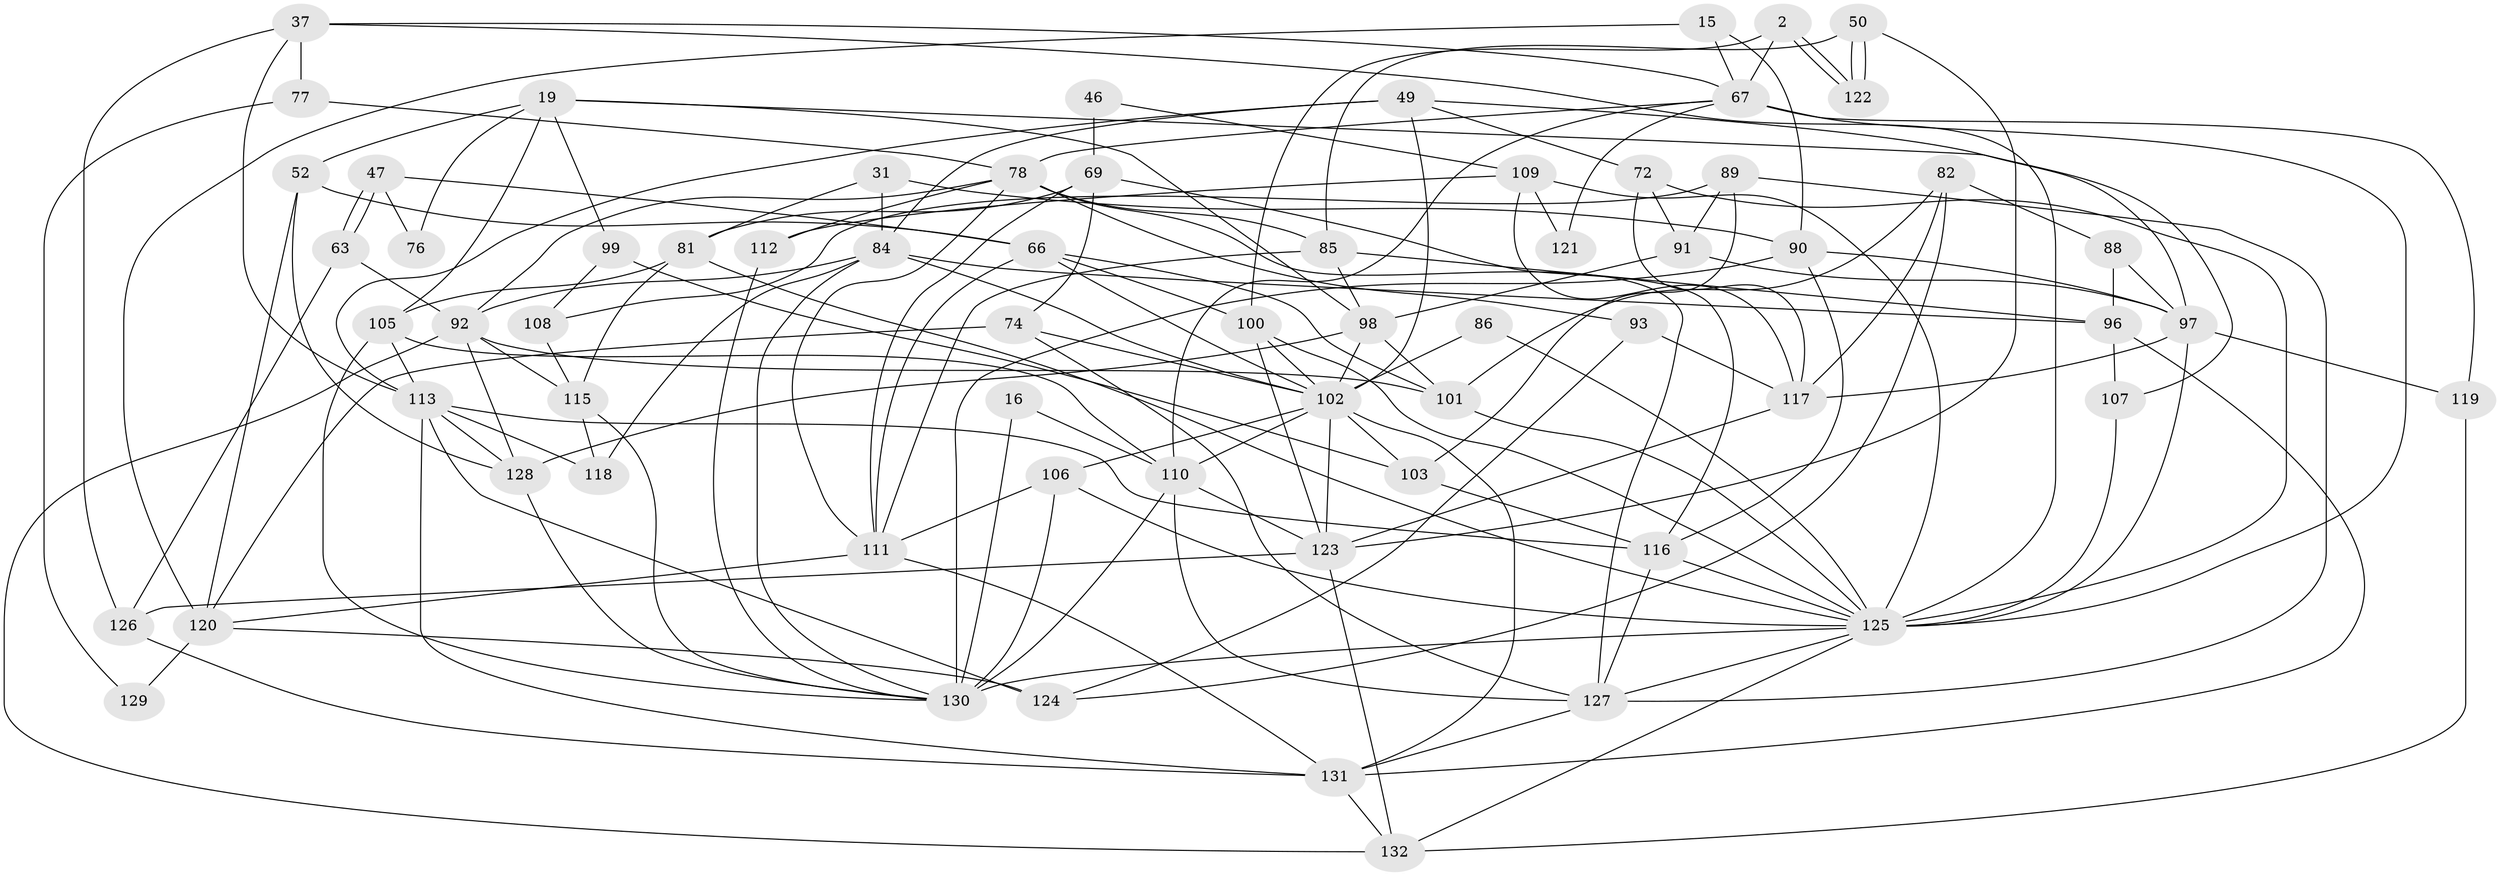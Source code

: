 // original degree distribution, {4: 0.3333333333333333, 3: 0.25, 5: 0.23484848484848486, 2: 0.09848484848484848, 8: 0.007575757575757576, 7: 0.030303030303030304, 6: 0.045454545454545456}
// Generated by graph-tools (version 1.1) at 2025/52/03/09/25 04:52:07]
// undirected, 66 vertices, 164 edges
graph export_dot {
graph [start="1"]
  node [color=gray90,style=filled];
  2;
  15;
  16;
  19 [super="+3"];
  31;
  37 [super="+7"];
  46;
  47;
  49 [super="+39"];
  50;
  52 [super="+29"];
  63;
  66;
  67 [super="+24+20+18+22"];
  69;
  72 [super="+71"];
  74 [super="+54"];
  76;
  77;
  78 [super="+30+11+17"];
  81;
  82;
  84 [super="+44"];
  85 [super="+51+23"];
  86;
  88;
  89;
  90 [super="+1"];
  91;
  92 [super="+35+38+68"];
  93 [super="+53"];
  96;
  97 [super="+12+83"];
  98 [super="+95"];
  99;
  100 [super="+87+79"];
  101 [super="+80"];
  102 [super="+14+10+58+48"];
  103;
  105 [super="+6"];
  106;
  107;
  108;
  109;
  110 [super="+5"];
  111 [super="+43+61+57"];
  112;
  113 [super="+55"];
  115;
  116 [super="+33"];
  117 [super="+32"];
  118;
  119;
  120 [super="+40"];
  121;
  122;
  123 [super="+70"];
  124;
  125 [super="+59+25+64+114"];
  126;
  127 [super="+41+75"];
  128 [super="+4"];
  129;
  130 [super="+56+13+45+94"];
  131 [super="+28+104"];
  132;
  2 -- 122;
  2 -- 122;
  2 -- 67;
  2 -- 100;
  15 -- 120 [weight=2];
  15 -- 90 [weight=2];
  15 -- 67;
  16 -- 110;
  16 -- 130;
  19 -- 105;
  19 -- 52 [weight=2];
  19 -- 76;
  19 -- 98 [weight=2];
  19 -- 99;
  19 -- 107;
  31 -- 90;
  31 -- 81;
  31 -- 84;
  37 -- 113 [weight=3];
  37 -- 77;
  37 -- 126;
  37 -- 67 [weight=2];
  37 -- 125 [weight=2];
  46 -- 69;
  46 -- 109;
  47 -- 63;
  47 -- 63;
  47 -- 66;
  47 -- 76;
  49 -- 84 [weight=2];
  49 -- 113 [weight=2];
  49 -- 72 [weight=2];
  49 -- 102;
  49 -- 97;
  50 -- 122;
  50 -- 122;
  50 -- 123;
  50 -- 85;
  52 -- 128;
  52 -- 120;
  52 -- 66;
  63 -- 126;
  63 -- 92;
  66 -- 100 [weight=2];
  66 -- 101;
  66 -- 102;
  66 -- 111;
  67 -- 119;
  67 -- 110 [weight=2];
  67 -- 121;
  67 -- 78;
  67 -- 125;
  69 -- 81;
  69 -- 116;
  69 -- 111;
  69 -- 74;
  72 -- 117 [weight=2];
  72 -- 91;
  72 -- 125 [weight=2];
  74 -- 102 [weight=2];
  74 -- 120;
  74 -- 127 [weight=2];
  77 -- 78;
  77 -- 129;
  78 -- 93 [weight=2];
  78 -- 85 [weight=3];
  78 -- 127;
  78 -- 112;
  78 -- 92 [weight=2];
  78 -- 111;
  81 -- 115;
  81 -- 105;
  81 -- 125;
  82 -- 101;
  82 -- 124;
  82 -- 88;
  82 -- 117;
  84 -- 96;
  84 -- 118;
  84 -- 130;
  84 -- 92;
  84 -- 102;
  85 -- 111;
  85 -- 98;
  85 -- 96;
  86 -- 125;
  86 -- 102;
  88 -- 96;
  88 -- 97;
  89 -- 127;
  89 -- 108;
  89 -- 91;
  89 -- 103;
  90 -- 116 [weight=2];
  90 -- 130;
  90 -- 97;
  91 -- 98;
  91 -- 97;
  92 -- 128;
  92 -- 115;
  92 -- 132;
  92 -- 101;
  93 -- 124;
  93 -- 117;
  96 -- 107;
  96 -- 131;
  97 -- 119;
  97 -- 117;
  97 -- 125 [weight=2];
  98 -- 101 [weight=2];
  98 -- 128;
  98 -- 102;
  99 -- 103;
  99 -- 108;
  100 -- 125;
  100 -- 102 [weight=2];
  100 -- 123;
  101 -- 125;
  102 -- 131 [weight=2];
  102 -- 106 [weight=2];
  102 -- 103;
  102 -- 110;
  102 -- 123;
  103 -- 116;
  105 -- 110;
  105 -- 113;
  105 -- 130;
  106 -- 111;
  106 -- 125;
  106 -- 130;
  107 -- 125;
  108 -- 115;
  109 -- 117;
  109 -- 112;
  109 -- 121;
  109 -- 125;
  110 -- 123 [weight=2];
  110 -- 127;
  110 -- 130;
  111 -- 131;
  111 -- 120;
  112 -- 130;
  113 -- 124;
  113 -- 128;
  113 -- 131;
  113 -- 116;
  113 -- 118;
  115 -- 118;
  115 -- 130;
  116 -- 127;
  116 -- 125;
  117 -- 123;
  119 -- 132;
  120 -- 129;
  120 -- 124;
  123 -- 132;
  123 -- 126;
  125 -- 132;
  125 -- 127 [weight=3];
  125 -- 130 [weight=2];
  126 -- 131;
  127 -- 131 [weight=2];
  128 -- 130;
  131 -- 132;
}
